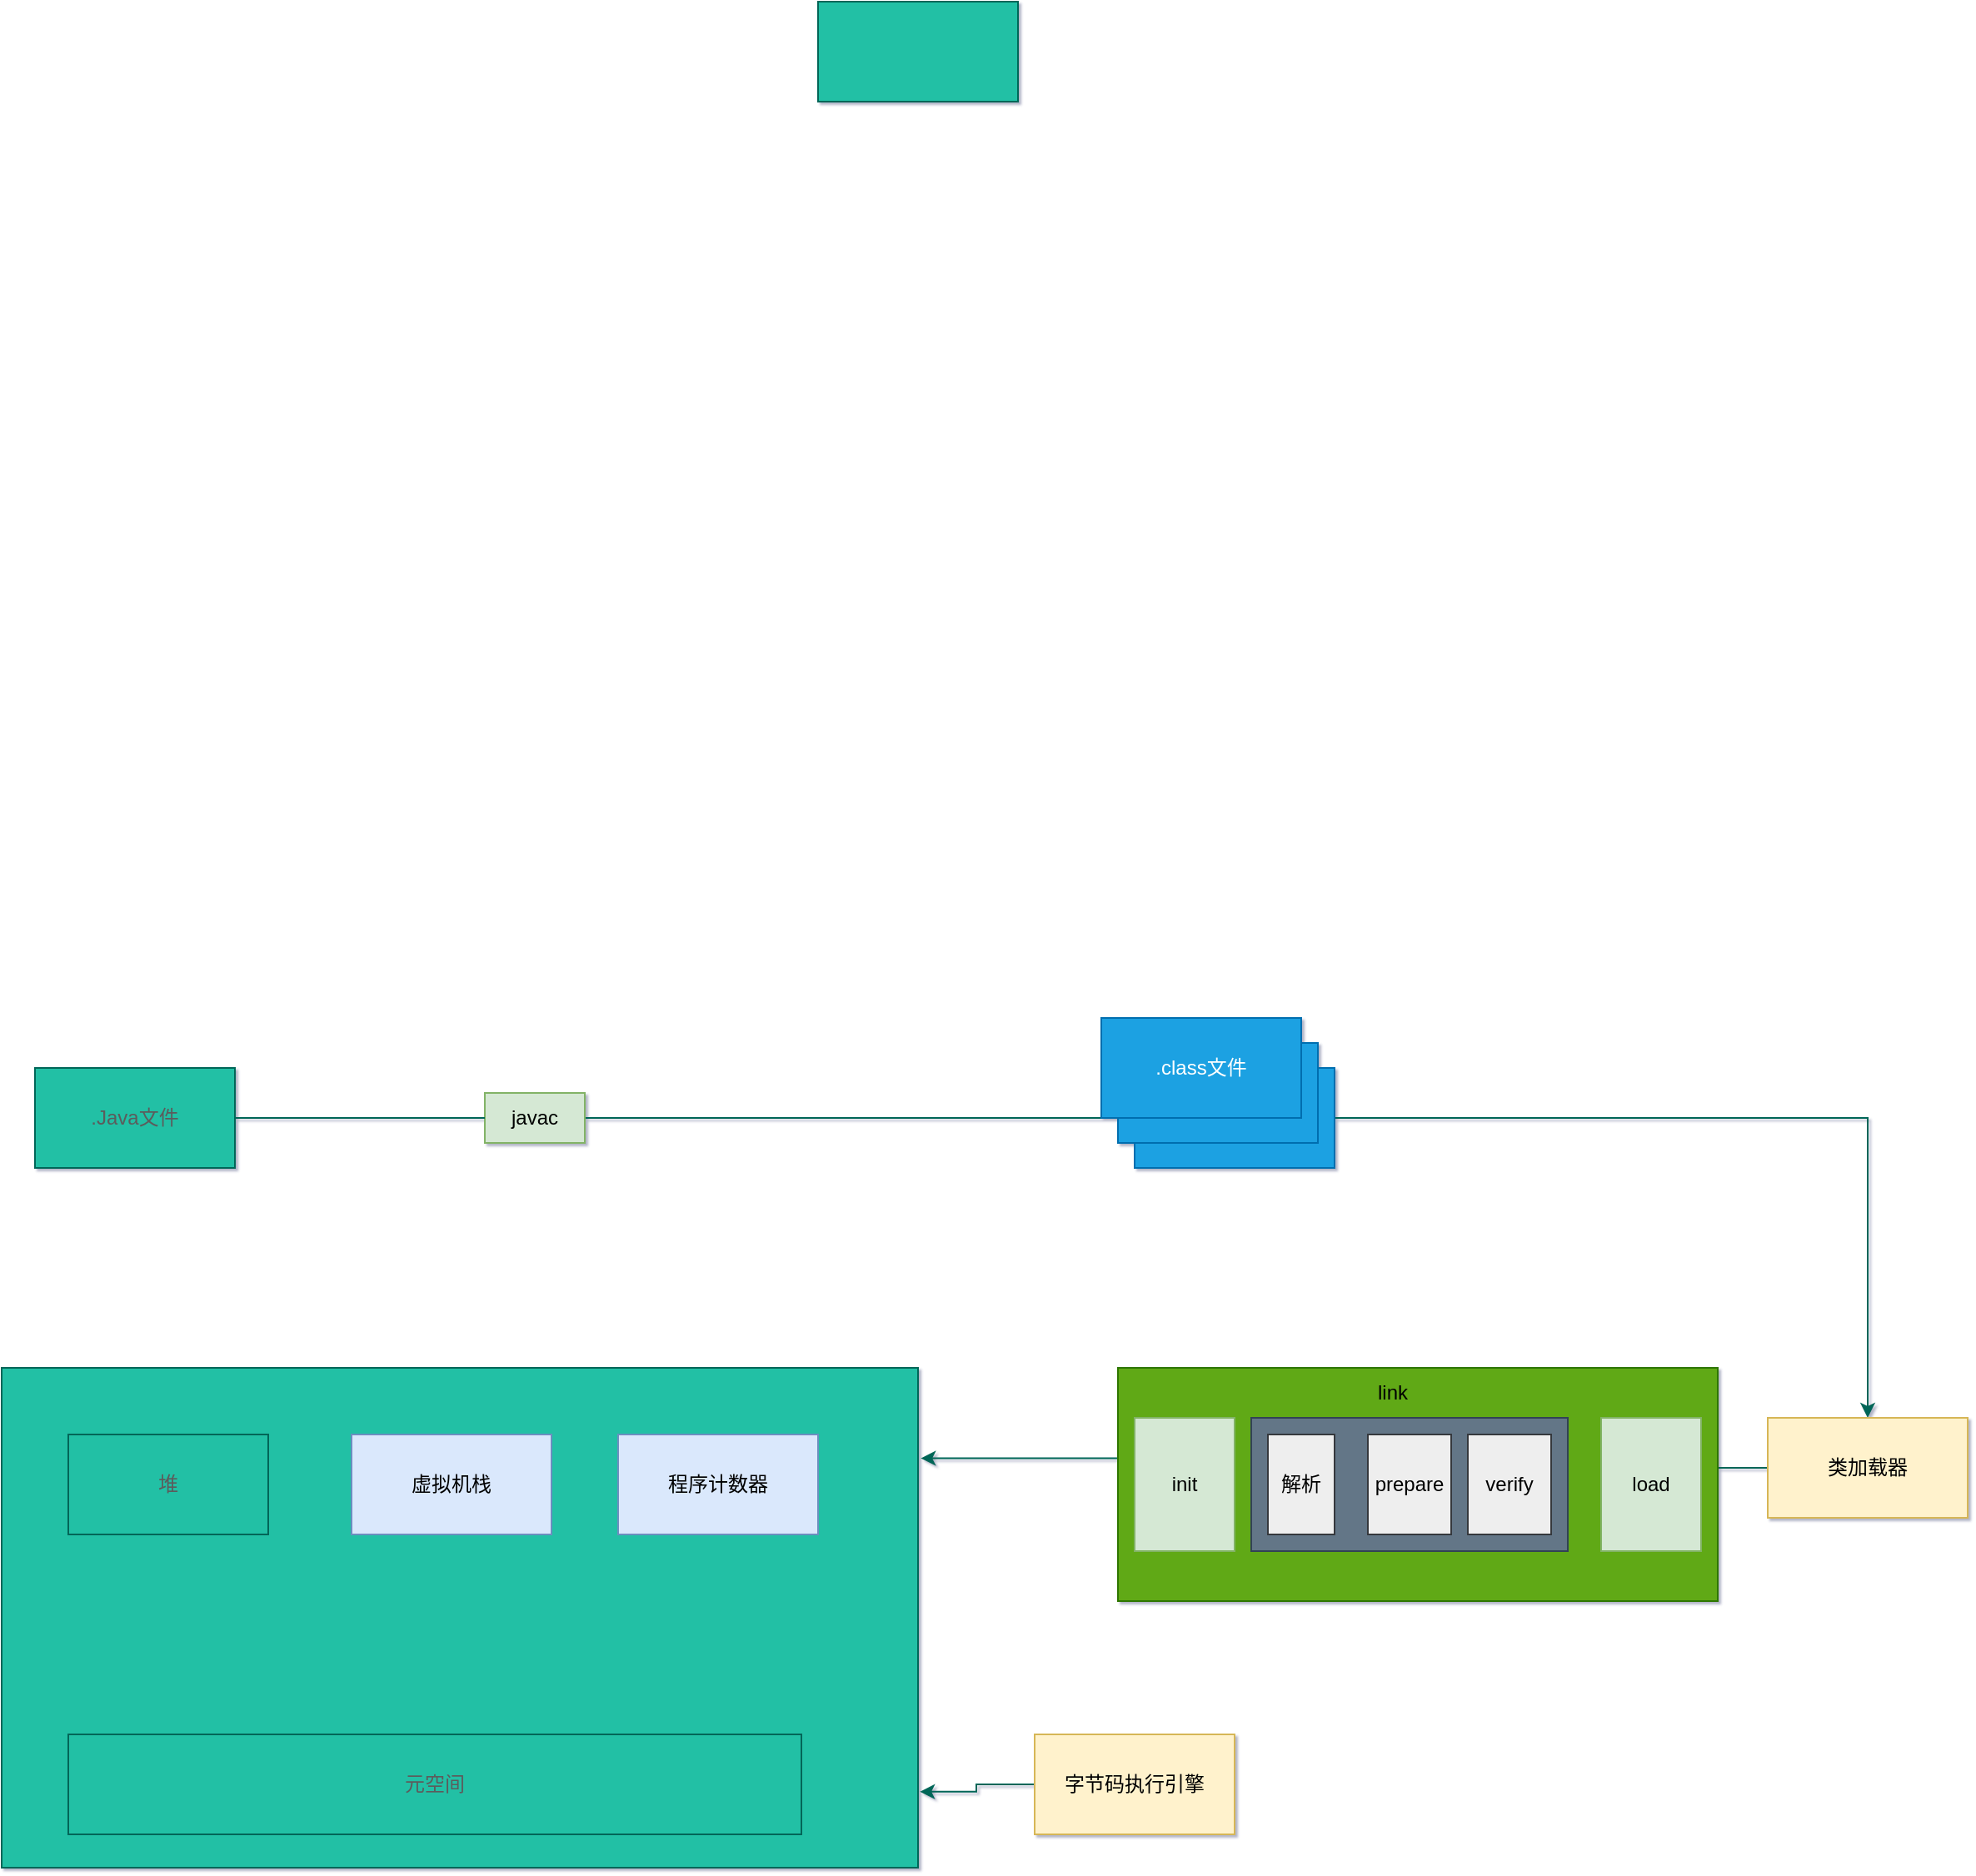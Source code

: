 <mxfile version="20.0.1" type="github">
  <diagram id="bDaeUC0RsBtI8EmDWwy7" name="第 1 页">
    <mxGraphModel dx="3423" dy="1751" grid="1" gridSize="10" guides="1" tooltips="1" connect="1" arrows="1" fold="1" page="1" pageScale="1" pageWidth="827" pageHeight="1169" math="0" shadow="1">
      <root>
        <mxCell id="0" />
        <mxCell id="1" parent="0" />
        <mxCell id="6O0fr-dVzJyz2uvv7P5e-1" value="" style="rounded=0;whiteSpace=wrap;html=1;fillColor=#21C0A5;strokeColor=#006658;fontColor=#5C5C5C;" parent="1" vertex="1">
          <mxGeometry x="-1730" y="70" width="550" height="300" as="geometry" />
        </mxCell>
        <mxCell id="6O0fr-dVzJyz2uvv7P5e-2" value="" style="rounded=0;whiteSpace=wrap;html=1;fillColor=#21C0A5;strokeColor=#006658;fontColor=#5C5C5C;" parent="1" vertex="1">
          <mxGeometry x="-1240" y="-750" width="120" height="60" as="geometry" />
        </mxCell>
        <mxCell id="6O0fr-dVzJyz2uvv7P5e-5" style="edgeStyle=orthogonalEdgeStyle;rounded=0;orthogonalLoop=1;jettySize=auto;html=1;entryX=0;entryY=0.5;entryDx=0;entryDy=0;startArrow=none;strokeColor=#006658;fontColor=#5C5C5C;" parent="1" source="6O0fr-dVzJyz2uvv7P5e-6" target="6O0fr-dVzJyz2uvv7P5e-4" edge="1">
          <mxGeometry relative="1" as="geometry" />
        </mxCell>
        <mxCell id="6O0fr-dVzJyz2uvv7P5e-3" value=".Java文件" style="rounded=0;whiteSpace=wrap;html=1;fillColor=#21C0A5;strokeColor=#006658;fontColor=#5C5C5C;" parent="1" vertex="1">
          <mxGeometry x="-1710" y="-110" width="120" height="60" as="geometry" />
        </mxCell>
        <mxCell id="6O0fr-dVzJyz2uvv7P5e-9" style="edgeStyle=orthogonalEdgeStyle;rounded=0;orthogonalLoop=1;jettySize=auto;html=1;entryX=0.5;entryY=0;entryDx=0;entryDy=0;strokeColor=#006658;fontColor=#5C5C5C;" parent="1" source="6O0fr-dVzJyz2uvv7P5e-4" target="6O0fr-dVzJyz2uvv7P5e-8" edge="1">
          <mxGeometry relative="1" as="geometry" />
        </mxCell>
        <mxCell id="6O0fr-dVzJyz2uvv7P5e-4" value=".class 文件" style="rounded=0;whiteSpace=wrap;html=1;fillColor=#1ba1e2;strokeColor=#006EAF;fontColor=#ffffff;" parent="1" vertex="1">
          <mxGeometry x="-1050" y="-110" width="120" height="60" as="geometry" />
        </mxCell>
        <mxCell id="6O0fr-dVzJyz2uvv7P5e-6" value="javac" style="text;html=1;strokeColor=#82b366;fillColor=#d5e8d4;align=center;verticalAlign=middle;whiteSpace=wrap;rounded=0;" parent="1" vertex="1">
          <mxGeometry x="-1440" y="-95" width="60" height="30" as="geometry" />
        </mxCell>
        <mxCell id="6O0fr-dVzJyz2uvv7P5e-7" value="" style="edgeStyle=orthogonalEdgeStyle;rounded=0;orthogonalLoop=1;jettySize=auto;html=1;entryX=0;entryY=0.5;entryDx=0;entryDy=0;endArrow=none;strokeColor=#006658;fontColor=#5C5C5C;" parent="1" source="6O0fr-dVzJyz2uvv7P5e-3" target="6O0fr-dVzJyz2uvv7P5e-6" edge="1">
          <mxGeometry relative="1" as="geometry">
            <mxPoint x="-1280" y="-40" as="sourcePoint" />
            <mxPoint x="-1200" y="-40" as="targetPoint" />
          </mxGeometry>
        </mxCell>
        <mxCell id="6O0fr-dVzJyz2uvv7P5e-10" style="edgeStyle=orthogonalEdgeStyle;rounded=0;orthogonalLoop=1;jettySize=auto;html=1;exitX=0;exitY=0.5;exitDx=0;exitDy=0;entryX=1.003;entryY=0.181;entryDx=0;entryDy=0;entryPerimeter=0;strokeColor=#006658;fontColor=#5C5C5C;" parent="1" source="6O0fr-dVzJyz2uvv7P5e-8" target="6O0fr-dVzJyz2uvv7P5e-1" edge="1">
          <mxGeometry relative="1" as="geometry" />
        </mxCell>
        <mxCell id="6O0fr-dVzJyz2uvv7P5e-8" value="类加载器" style="rounded=0;whiteSpace=wrap;html=1;fillColor=#fff2cc;strokeColor=#d6b656;" parent="1" vertex="1">
          <mxGeometry x="-670" y="100" width="120" height="60" as="geometry" />
        </mxCell>
        <mxCell id="6O0fr-dVzJyz2uvv7P5e-17" style="edgeStyle=orthogonalEdgeStyle;rounded=0;orthogonalLoop=1;jettySize=auto;html=1;exitX=0;exitY=0.5;exitDx=0;exitDy=0;entryX=1.002;entryY=0.848;entryDx=0;entryDy=0;entryPerimeter=0;strokeColor=#006658;fontColor=#5C5C5C;" parent="1" source="6O0fr-dVzJyz2uvv7P5e-11" target="6O0fr-dVzJyz2uvv7P5e-1" edge="1">
          <mxGeometry relative="1" as="geometry" />
        </mxCell>
        <mxCell id="6O0fr-dVzJyz2uvv7P5e-11" value="字节码执行引擎" style="rounded=0;whiteSpace=wrap;html=1;fillColor=#fff2cc;strokeColor=#d6b656;" parent="1" vertex="1">
          <mxGeometry x="-1110" y="290" width="120" height="60" as="geometry" />
        </mxCell>
        <mxCell id="6O0fr-dVzJyz2uvv7P5e-12" value="元空间" style="rounded=0;whiteSpace=wrap;html=1;fillColor=#21C0A5;strokeColor=#006658;fontColor=#5C5C5C;" parent="1" vertex="1">
          <mxGeometry x="-1690" y="290" width="440" height="60" as="geometry" />
        </mxCell>
        <mxCell id="6O0fr-dVzJyz2uvv7P5e-13" value="堆" style="rounded=0;whiteSpace=wrap;html=1;fillColor=#21C0A5;strokeColor=#006658;fontColor=#5C5C5C;" parent="1" vertex="1">
          <mxGeometry x="-1690" y="110" width="120" height="60" as="geometry" />
        </mxCell>
        <mxCell id="6O0fr-dVzJyz2uvv7P5e-14" value="虚拟机栈" style="rounded=0;whiteSpace=wrap;html=1;fillColor=#dae8fc;strokeColor=#6c8ebf;" parent="1" vertex="1">
          <mxGeometry x="-1520" y="110" width="120" height="60" as="geometry" />
        </mxCell>
        <mxCell id="6O0fr-dVzJyz2uvv7P5e-16" value="程序计数器" style="rounded=0;whiteSpace=wrap;html=1;fillColor=#dae8fc;strokeColor=#6c8ebf;" parent="1" vertex="1">
          <mxGeometry x="-1360" y="110" width="120" height="60" as="geometry" />
        </mxCell>
        <mxCell id="HQbtuiFoo7_WUxK_RUhz-1" value="" style="rounded=0;whiteSpace=wrap;html=1;fillColor=#1ba1e2;strokeColor=#006EAF;fontColor=#ffffff;" vertex="1" parent="1">
          <mxGeometry x="-1060" y="-125" width="120" height="60" as="geometry" />
        </mxCell>
        <mxCell id="HQbtuiFoo7_WUxK_RUhz-2" value=".class文件" style="rounded=0;whiteSpace=wrap;html=1;fillColor=#1ba1e2;fontColor=#ffffff;strokeColor=#006EAF;" vertex="1" parent="1">
          <mxGeometry x="-1070" y="-140" width="120" height="60" as="geometry" />
        </mxCell>
        <mxCell id="HQbtuiFoo7_WUxK_RUhz-3" value="" style="rounded=0;whiteSpace=wrap;html=1;fillColor=#60a917;fontColor=#ffffff;strokeColor=#2D7600;" vertex="1" parent="1">
          <mxGeometry x="-1060" y="70" width="360" height="140" as="geometry" />
        </mxCell>
        <mxCell id="HQbtuiFoo7_WUxK_RUhz-4" value="load" style="rounded=0;whiteSpace=wrap;html=1;fillColor=#d5e8d4;strokeColor=#82b366;" vertex="1" parent="1">
          <mxGeometry x="-770" y="100" width="60" height="80" as="geometry" />
        </mxCell>
        <mxCell id="HQbtuiFoo7_WUxK_RUhz-5" value="" style="rounded=0;whiteSpace=wrap;html=1;fillColor=#647687;fontColor=#ffffff;strokeColor=#314354;" vertex="1" parent="1">
          <mxGeometry x="-980" y="100" width="190" height="80" as="geometry" />
        </mxCell>
        <mxCell id="HQbtuiFoo7_WUxK_RUhz-6" value="init" style="rounded=0;whiteSpace=wrap;html=1;fillColor=#d5e8d4;strokeColor=#82b366;" vertex="1" parent="1">
          <mxGeometry x="-1050" y="100" width="60" height="80" as="geometry" />
        </mxCell>
        <mxCell id="HQbtuiFoo7_WUxK_RUhz-7" value="解析" style="rounded=0;whiteSpace=wrap;html=1;fillColor=#eeeeee;strokeColor=#36393d;" vertex="1" parent="1">
          <mxGeometry x="-970" y="110" width="40" height="60" as="geometry" />
        </mxCell>
        <mxCell id="HQbtuiFoo7_WUxK_RUhz-8" value="prepare" style="rounded=0;whiteSpace=wrap;html=1;fillColor=#eeeeee;strokeColor=#36393d;" vertex="1" parent="1">
          <mxGeometry x="-910" y="110" width="50" height="60" as="geometry" />
        </mxCell>
        <mxCell id="HQbtuiFoo7_WUxK_RUhz-9" value="verify" style="rounded=0;whiteSpace=wrap;html=1;fillColor=#eeeeee;strokeColor=#36393d;" vertex="1" parent="1">
          <mxGeometry x="-850" y="110" width="50" height="60" as="geometry" />
        </mxCell>
        <mxCell id="HQbtuiFoo7_WUxK_RUhz-10" value="link" style="text;html=1;strokeColor=none;fillColor=none;align=center;verticalAlign=middle;whiteSpace=wrap;rounded=0;" vertex="1" parent="1">
          <mxGeometry x="-920" y="70" width="50" height="30" as="geometry" />
        </mxCell>
      </root>
    </mxGraphModel>
  </diagram>
</mxfile>
